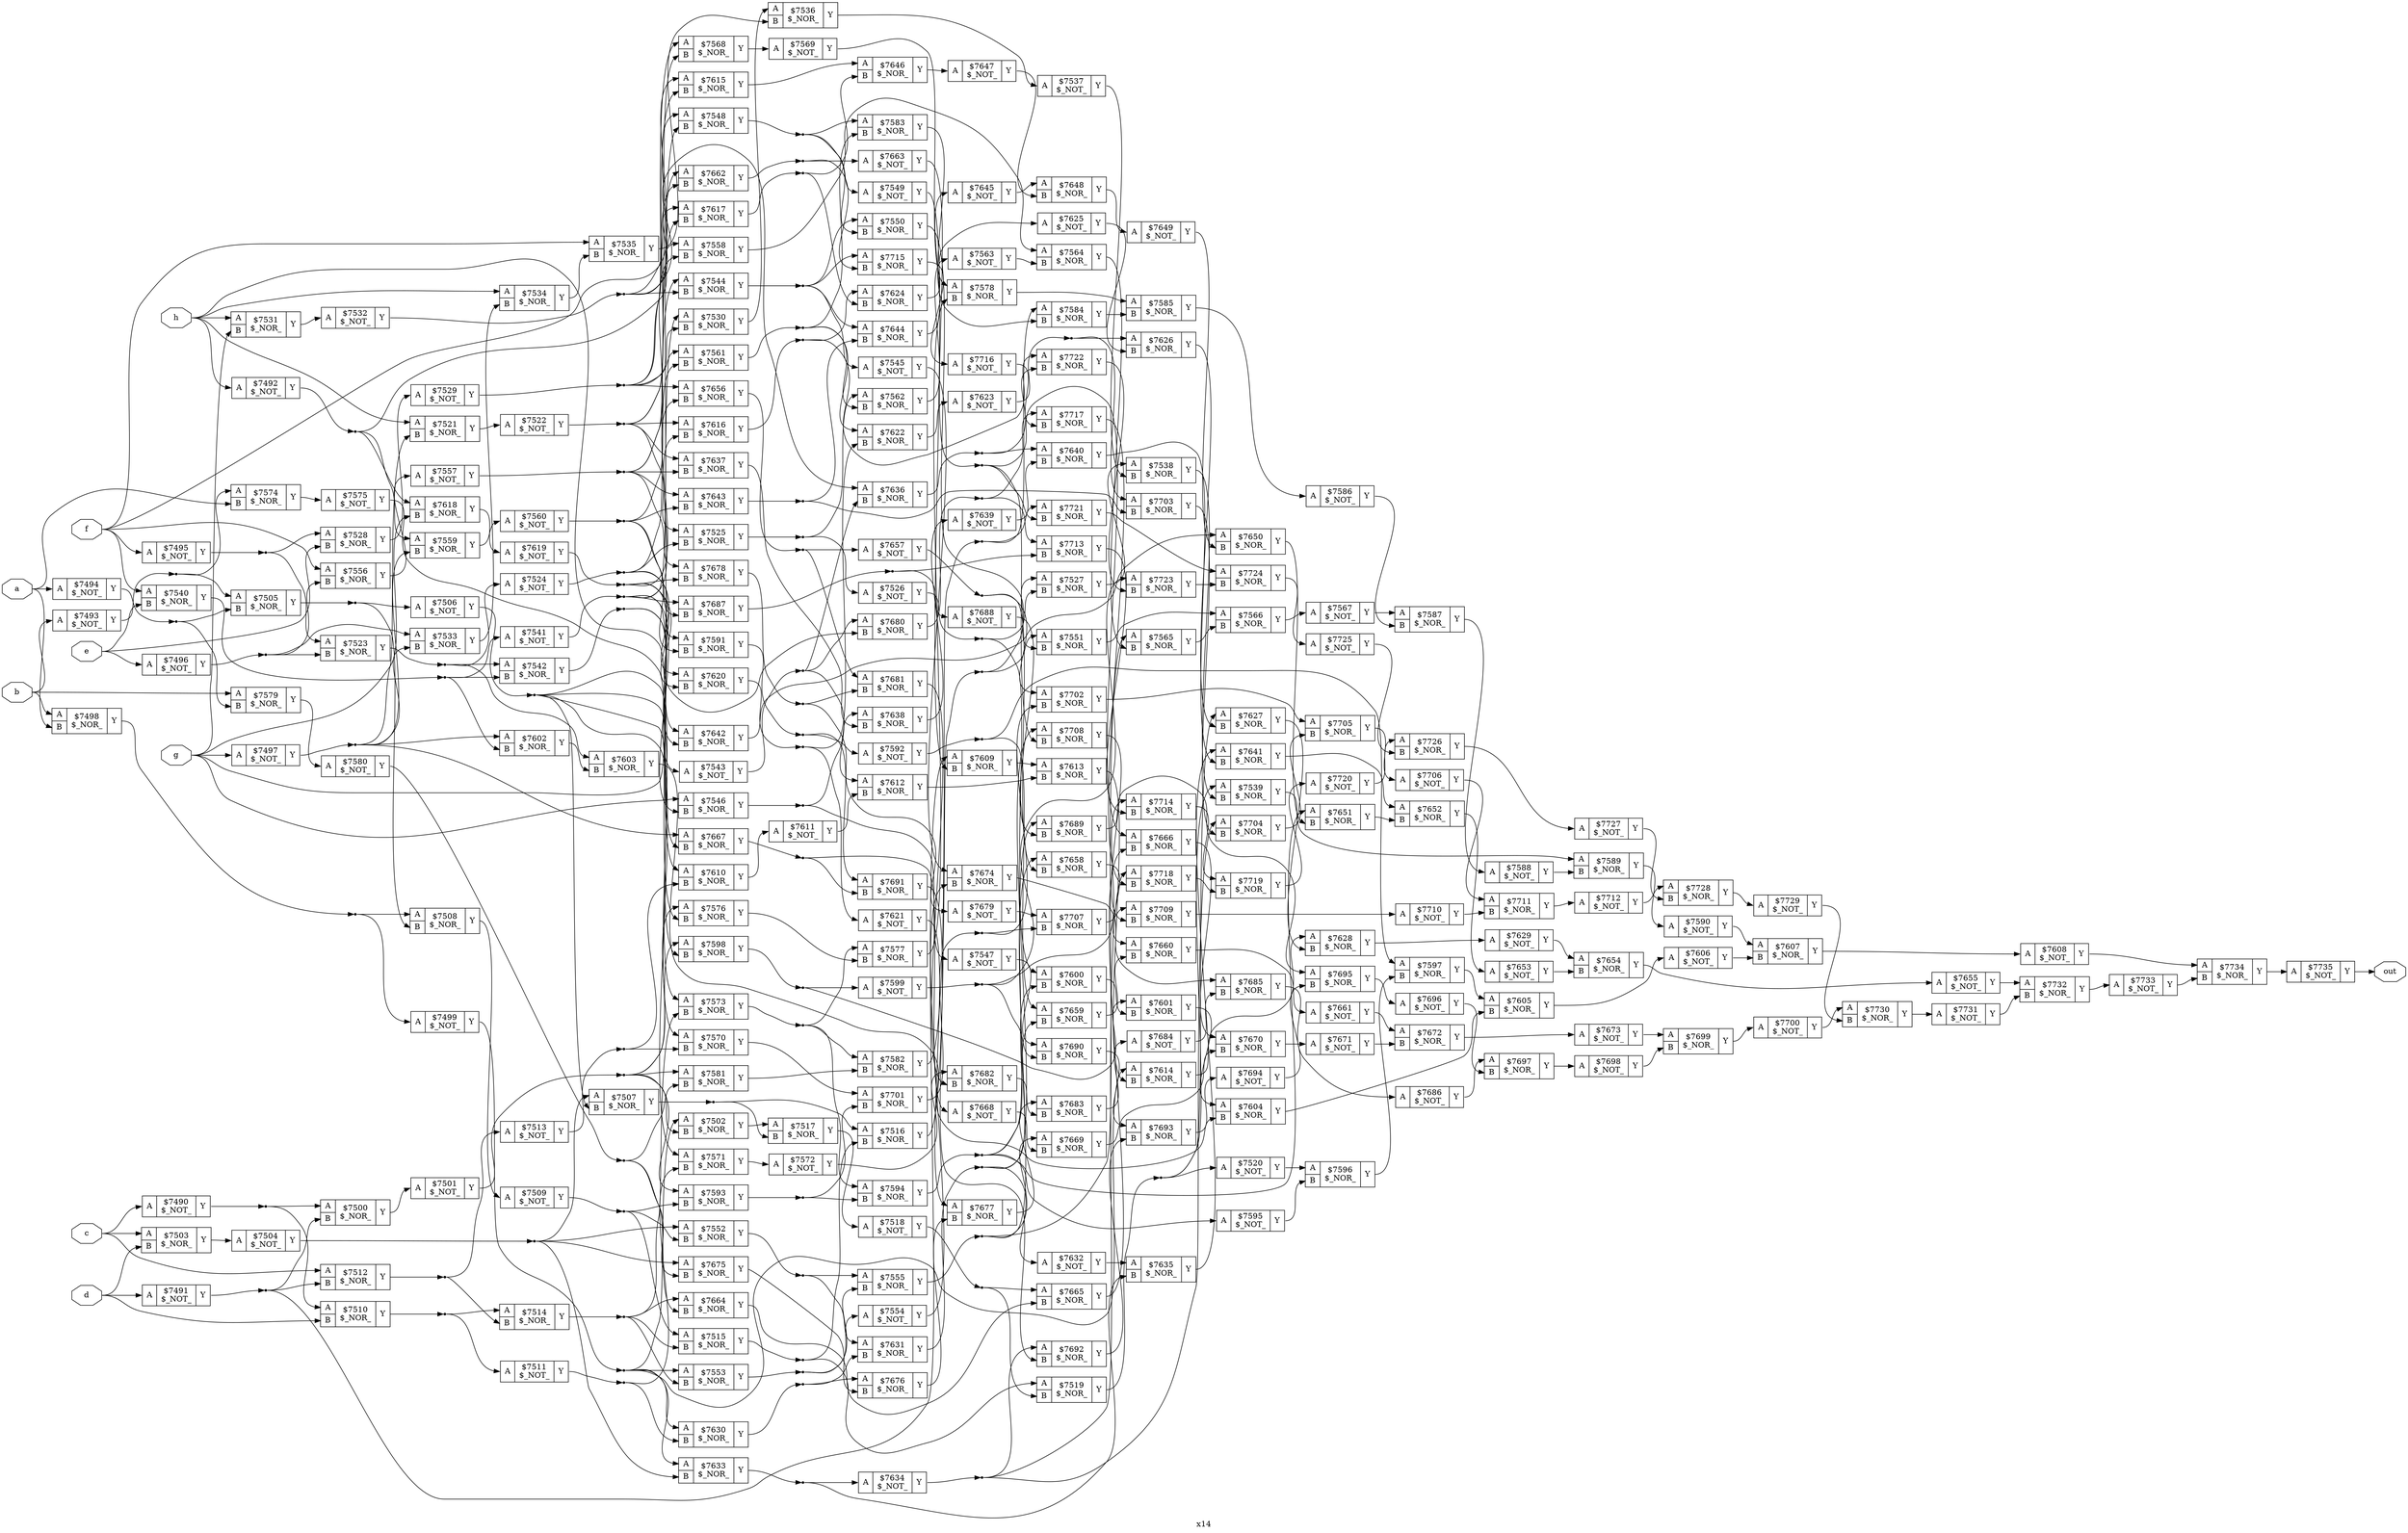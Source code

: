 digraph "x14" {
label="x14";
rankdir="LR";
remincross=true;
n246 [ shape=octagon, label="a", color="black", fontcolor="black" ];
n247 [ shape=octagon, label="b", color="black", fontcolor="black" ];
n248 [ shape=octagon, label="c", color="black", fontcolor="black" ];
n249 [ shape=octagon, label="d", color="black", fontcolor="black" ];
n250 [ shape=octagon, label="e", color="black", fontcolor="black" ];
n251 [ shape=octagon, label="f", color="black", fontcolor="black" ];
n252 [ shape=octagon, label="g", color="black", fontcolor="black" ];
n253 [ shape=octagon, label="h", color="black", fontcolor="black" ];
n254 [ shape=octagon, label="out", color="black", fontcolor="black" ];
c257 [ shape=record, label="{{<p255> A}|$7490\n$_NOT_|{<p256> Y}}" ];
c258 [ shape=record, label="{{<p255> A}|$7491\n$_NOT_|{<p256> Y}}" ];
c259 [ shape=record, label="{{<p255> A}|$7492\n$_NOT_|{<p256> Y}}" ];
c260 [ shape=record, label="{{<p255> A}|$7493\n$_NOT_|{<p256> Y}}" ];
c261 [ shape=record, label="{{<p255> A}|$7494\n$_NOT_|{<p256> Y}}" ];
c262 [ shape=record, label="{{<p255> A}|$7495\n$_NOT_|{<p256> Y}}" ];
c263 [ shape=record, label="{{<p255> A}|$7496\n$_NOT_|{<p256> Y}}" ];
c264 [ shape=record, label="{{<p255> A}|$7497\n$_NOT_|{<p256> Y}}" ];
c266 [ shape=record, label="{{<p255> A|<p265> B}|$7498\n$_NOR_|{<p256> Y}}" ];
c267 [ shape=record, label="{{<p255> A}|$7499\n$_NOT_|{<p256> Y}}" ];
c268 [ shape=record, label="{{<p255> A|<p265> B}|$7500\n$_NOR_|{<p256> Y}}" ];
c269 [ shape=record, label="{{<p255> A}|$7501\n$_NOT_|{<p256> Y}}" ];
c270 [ shape=record, label="{{<p255> A|<p265> B}|$7502\n$_NOR_|{<p256> Y}}" ];
c271 [ shape=record, label="{{<p255> A|<p265> B}|$7503\n$_NOR_|{<p256> Y}}" ];
c272 [ shape=record, label="{{<p255> A}|$7504\n$_NOT_|{<p256> Y}}" ];
c273 [ shape=record, label="{{<p255> A|<p265> B}|$7505\n$_NOR_|{<p256> Y}}" ];
c274 [ shape=record, label="{{<p255> A}|$7506\n$_NOT_|{<p256> Y}}" ];
c275 [ shape=record, label="{{<p255> A|<p265> B}|$7507\n$_NOR_|{<p256> Y}}" ];
c276 [ shape=record, label="{{<p255> A|<p265> B}|$7508\n$_NOR_|{<p256> Y}}" ];
c277 [ shape=record, label="{{<p255> A}|$7509\n$_NOT_|{<p256> Y}}" ];
c278 [ shape=record, label="{{<p255> A|<p265> B}|$7510\n$_NOR_|{<p256> Y}}" ];
c279 [ shape=record, label="{{<p255> A}|$7511\n$_NOT_|{<p256> Y}}" ];
c280 [ shape=record, label="{{<p255> A|<p265> B}|$7512\n$_NOR_|{<p256> Y}}" ];
c281 [ shape=record, label="{{<p255> A}|$7513\n$_NOT_|{<p256> Y}}" ];
c282 [ shape=record, label="{{<p255> A|<p265> B}|$7514\n$_NOR_|{<p256> Y}}" ];
c283 [ shape=record, label="{{<p255> A|<p265> B}|$7515\n$_NOR_|{<p256> Y}}" ];
c284 [ shape=record, label="{{<p255> A|<p265> B}|$7516\n$_NOR_|{<p256> Y}}" ];
c285 [ shape=record, label="{{<p255> A|<p265> B}|$7517\n$_NOR_|{<p256> Y}}" ];
c286 [ shape=record, label="{{<p255> A}|$7518\n$_NOT_|{<p256> Y}}" ];
c287 [ shape=record, label="{{<p255> A|<p265> B}|$7519\n$_NOR_|{<p256> Y}}" ];
c288 [ shape=record, label="{{<p255> A}|$7520\n$_NOT_|{<p256> Y}}" ];
c289 [ shape=record, label="{{<p255> A|<p265> B}|$7521\n$_NOR_|{<p256> Y}}" ];
c290 [ shape=record, label="{{<p255> A}|$7522\n$_NOT_|{<p256> Y}}" ];
c291 [ shape=record, label="{{<p255> A|<p265> B}|$7523\n$_NOR_|{<p256> Y}}" ];
c292 [ shape=record, label="{{<p255> A}|$7524\n$_NOT_|{<p256> Y}}" ];
c293 [ shape=record, label="{{<p255> A|<p265> B}|$7525\n$_NOR_|{<p256> Y}}" ];
c294 [ shape=record, label="{{<p255> A}|$7526\n$_NOT_|{<p256> Y}}" ];
c295 [ shape=record, label="{{<p255> A|<p265> B}|$7527\n$_NOR_|{<p256> Y}}" ];
c296 [ shape=record, label="{{<p255> A|<p265> B}|$7528\n$_NOR_|{<p256> Y}}" ];
c297 [ shape=record, label="{{<p255> A}|$7529\n$_NOT_|{<p256> Y}}" ];
c298 [ shape=record, label="{{<p255> A|<p265> B}|$7530\n$_NOR_|{<p256> Y}}" ];
c299 [ shape=record, label="{{<p255> A|<p265> B}|$7531\n$_NOR_|{<p256> Y}}" ];
c300 [ shape=record, label="{{<p255> A}|$7532\n$_NOT_|{<p256> Y}}" ];
c301 [ shape=record, label="{{<p255> A|<p265> B}|$7533\n$_NOR_|{<p256> Y}}" ];
c302 [ shape=record, label="{{<p255> A|<p265> B}|$7534\n$_NOR_|{<p256> Y}}" ];
c303 [ shape=record, label="{{<p255> A|<p265> B}|$7535\n$_NOR_|{<p256> Y}}" ];
c304 [ shape=record, label="{{<p255> A|<p265> B}|$7536\n$_NOR_|{<p256> Y}}" ];
c305 [ shape=record, label="{{<p255> A}|$7537\n$_NOT_|{<p256> Y}}" ];
c306 [ shape=record, label="{{<p255> A|<p265> B}|$7538\n$_NOR_|{<p256> Y}}" ];
c307 [ shape=record, label="{{<p255> A|<p265> B}|$7539\n$_NOR_|{<p256> Y}}" ];
c308 [ shape=record, label="{{<p255> A|<p265> B}|$7540\n$_NOR_|{<p256> Y}}" ];
c309 [ shape=record, label="{{<p255> A}|$7541\n$_NOT_|{<p256> Y}}" ];
c310 [ shape=record, label="{{<p255> A|<p265> B}|$7542\n$_NOR_|{<p256> Y}}" ];
c311 [ shape=record, label="{{<p255> A}|$7543\n$_NOT_|{<p256> Y}}" ];
c312 [ shape=record, label="{{<p255> A|<p265> B}|$7544\n$_NOR_|{<p256> Y}}" ];
c313 [ shape=record, label="{{<p255> A}|$7545\n$_NOT_|{<p256> Y}}" ];
c314 [ shape=record, label="{{<p255> A|<p265> B}|$7546\n$_NOR_|{<p256> Y}}" ];
c315 [ shape=record, label="{{<p255> A}|$7547\n$_NOT_|{<p256> Y}}" ];
c316 [ shape=record, label="{{<p255> A|<p265> B}|$7548\n$_NOR_|{<p256> Y}}" ];
c317 [ shape=record, label="{{<p255> A}|$7549\n$_NOT_|{<p256> Y}}" ];
c318 [ shape=record, label="{{<p255> A|<p265> B}|$7550\n$_NOR_|{<p256> Y}}" ];
c319 [ shape=record, label="{{<p255> A|<p265> B}|$7551\n$_NOR_|{<p256> Y}}" ];
c320 [ shape=record, label="{{<p255> A|<p265> B}|$7552\n$_NOR_|{<p256> Y}}" ];
c321 [ shape=record, label="{{<p255> A|<p265> B}|$7553\n$_NOR_|{<p256> Y}}" ];
c322 [ shape=record, label="{{<p255> A}|$7554\n$_NOT_|{<p256> Y}}" ];
c323 [ shape=record, label="{{<p255> A|<p265> B}|$7555\n$_NOR_|{<p256> Y}}" ];
c324 [ shape=record, label="{{<p255> A|<p265> B}|$7556\n$_NOR_|{<p256> Y}}" ];
c325 [ shape=record, label="{{<p255> A}|$7557\n$_NOT_|{<p256> Y}}" ];
c326 [ shape=record, label="{{<p255> A|<p265> B}|$7558\n$_NOR_|{<p256> Y}}" ];
c327 [ shape=record, label="{{<p255> A|<p265> B}|$7559\n$_NOR_|{<p256> Y}}" ];
c328 [ shape=record, label="{{<p255> A}|$7560\n$_NOT_|{<p256> Y}}" ];
c329 [ shape=record, label="{{<p255> A|<p265> B}|$7561\n$_NOR_|{<p256> Y}}" ];
c330 [ shape=record, label="{{<p255> A|<p265> B}|$7562\n$_NOR_|{<p256> Y}}" ];
c331 [ shape=record, label="{{<p255> A}|$7563\n$_NOT_|{<p256> Y}}" ];
c332 [ shape=record, label="{{<p255> A|<p265> B}|$7564\n$_NOR_|{<p256> Y}}" ];
c333 [ shape=record, label="{{<p255> A|<p265> B}|$7565\n$_NOR_|{<p256> Y}}" ];
c334 [ shape=record, label="{{<p255> A|<p265> B}|$7566\n$_NOR_|{<p256> Y}}" ];
c335 [ shape=record, label="{{<p255> A}|$7567\n$_NOT_|{<p256> Y}}" ];
c336 [ shape=record, label="{{<p255> A|<p265> B}|$7568\n$_NOR_|{<p256> Y}}" ];
c337 [ shape=record, label="{{<p255> A}|$7569\n$_NOT_|{<p256> Y}}" ];
c338 [ shape=record, label="{{<p255> A|<p265> B}|$7570\n$_NOR_|{<p256> Y}}" ];
c339 [ shape=record, label="{{<p255> A|<p265> B}|$7571\n$_NOR_|{<p256> Y}}" ];
c340 [ shape=record, label="{{<p255> A}|$7572\n$_NOT_|{<p256> Y}}" ];
c341 [ shape=record, label="{{<p255> A|<p265> B}|$7573\n$_NOR_|{<p256> Y}}" ];
c342 [ shape=record, label="{{<p255> A|<p265> B}|$7574\n$_NOR_|{<p256> Y}}" ];
c343 [ shape=record, label="{{<p255> A}|$7575\n$_NOT_|{<p256> Y}}" ];
c344 [ shape=record, label="{{<p255> A|<p265> B}|$7576\n$_NOR_|{<p256> Y}}" ];
c345 [ shape=record, label="{{<p255> A|<p265> B}|$7577\n$_NOR_|{<p256> Y}}" ];
c346 [ shape=record, label="{{<p255> A|<p265> B}|$7578\n$_NOR_|{<p256> Y}}" ];
c347 [ shape=record, label="{{<p255> A|<p265> B}|$7579\n$_NOR_|{<p256> Y}}" ];
c348 [ shape=record, label="{{<p255> A}|$7580\n$_NOT_|{<p256> Y}}" ];
c349 [ shape=record, label="{{<p255> A|<p265> B}|$7581\n$_NOR_|{<p256> Y}}" ];
c350 [ shape=record, label="{{<p255> A|<p265> B}|$7582\n$_NOR_|{<p256> Y}}" ];
c351 [ shape=record, label="{{<p255> A|<p265> B}|$7583\n$_NOR_|{<p256> Y}}" ];
c352 [ shape=record, label="{{<p255> A|<p265> B}|$7584\n$_NOR_|{<p256> Y}}" ];
c353 [ shape=record, label="{{<p255> A|<p265> B}|$7585\n$_NOR_|{<p256> Y}}" ];
c354 [ shape=record, label="{{<p255> A}|$7586\n$_NOT_|{<p256> Y}}" ];
c355 [ shape=record, label="{{<p255> A|<p265> B}|$7587\n$_NOR_|{<p256> Y}}" ];
c356 [ shape=record, label="{{<p255> A}|$7588\n$_NOT_|{<p256> Y}}" ];
c357 [ shape=record, label="{{<p255> A|<p265> B}|$7589\n$_NOR_|{<p256> Y}}" ];
c358 [ shape=record, label="{{<p255> A}|$7590\n$_NOT_|{<p256> Y}}" ];
c359 [ shape=record, label="{{<p255> A|<p265> B}|$7591\n$_NOR_|{<p256> Y}}" ];
c360 [ shape=record, label="{{<p255> A}|$7592\n$_NOT_|{<p256> Y}}" ];
c361 [ shape=record, label="{{<p255> A|<p265> B}|$7593\n$_NOR_|{<p256> Y}}" ];
c362 [ shape=record, label="{{<p255> A|<p265> B}|$7594\n$_NOR_|{<p256> Y}}" ];
c363 [ shape=record, label="{{<p255> A}|$7595\n$_NOT_|{<p256> Y}}" ];
c364 [ shape=record, label="{{<p255> A|<p265> B}|$7596\n$_NOR_|{<p256> Y}}" ];
c365 [ shape=record, label="{{<p255> A|<p265> B}|$7597\n$_NOR_|{<p256> Y}}" ];
c366 [ shape=record, label="{{<p255> A|<p265> B}|$7598\n$_NOR_|{<p256> Y}}" ];
c367 [ shape=record, label="{{<p255> A}|$7599\n$_NOT_|{<p256> Y}}" ];
c368 [ shape=record, label="{{<p255> A|<p265> B}|$7600\n$_NOR_|{<p256> Y}}" ];
c369 [ shape=record, label="{{<p255> A|<p265> B}|$7601\n$_NOR_|{<p256> Y}}" ];
c370 [ shape=record, label="{{<p255> A|<p265> B}|$7602\n$_NOR_|{<p256> Y}}" ];
c371 [ shape=record, label="{{<p255> A|<p265> B}|$7603\n$_NOR_|{<p256> Y}}" ];
c372 [ shape=record, label="{{<p255> A|<p265> B}|$7604\n$_NOR_|{<p256> Y}}" ];
c373 [ shape=record, label="{{<p255> A|<p265> B}|$7605\n$_NOR_|{<p256> Y}}" ];
c374 [ shape=record, label="{{<p255> A}|$7606\n$_NOT_|{<p256> Y}}" ];
c375 [ shape=record, label="{{<p255> A|<p265> B}|$7607\n$_NOR_|{<p256> Y}}" ];
c376 [ shape=record, label="{{<p255> A}|$7608\n$_NOT_|{<p256> Y}}" ];
c377 [ shape=record, label="{{<p255> A|<p265> B}|$7609\n$_NOR_|{<p256> Y}}" ];
c378 [ shape=record, label="{{<p255> A|<p265> B}|$7610\n$_NOR_|{<p256> Y}}" ];
c379 [ shape=record, label="{{<p255> A}|$7611\n$_NOT_|{<p256> Y}}" ];
c380 [ shape=record, label="{{<p255> A|<p265> B}|$7612\n$_NOR_|{<p256> Y}}" ];
c381 [ shape=record, label="{{<p255> A|<p265> B}|$7613\n$_NOR_|{<p256> Y}}" ];
c382 [ shape=record, label="{{<p255> A|<p265> B}|$7614\n$_NOR_|{<p256> Y}}" ];
c383 [ shape=record, label="{{<p255> A|<p265> B}|$7615\n$_NOR_|{<p256> Y}}" ];
c384 [ shape=record, label="{{<p255> A|<p265> B}|$7616\n$_NOR_|{<p256> Y}}" ];
c385 [ shape=record, label="{{<p255> A|<p265> B}|$7617\n$_NOR_|{<p256> Y}}" ];
c386 [ shape=record, label="{{<p255> A|<p265> B}|$7618\n$_NOR_|{<p256> Y}}" ];
c387 [ shape=record, label="{{<p255> A}|$7619\n$_NOT_|{<p256> Y}}" ];
c388 [ shape=record, label="{{<p255> A|<p265> B}|$7620\n$_NOR_|{<p256> Y}}" ];
c389 [ shape=record, label="{{<p255> A}|$7621\n$_NOT_|{<p256> Y}}" ];
c390 [ shape=record, label="{{<p255> A|<p265> B}|$7622\n$_NOR_|{<p256> Y}}" ];
c391 [ shape=record, label="{{<p255> A}|$7623\n$_NOT_|{<p256> Y}}" ];
c392 [ shape=record, label="{{<p255> A|<p265> B}|$7624\n$_NOR_|{<p256> Y}}" ];
c393 [ shape=record, label="{{<p255> A}|$7625\n$_NOT_|{<p256> Y}}" ];
c394 [ shape=record, label="{{<p255> A|<p265> B}|$7626\n$_NOR_|{<p256> Y}}" ];
c395 [ shape=record, label="{{<p255> A|<p265> B}|$7627\n$_NOR_|{<p256> Y}}" ];
c396 [ shape=record, label="{{<p255> A|<p265> B}|$7628\n$_NOR_|{<p256> Y}}" ];
c397 [ shape=record, label="{{<p255> A}|$7629\n$_NOT_|{<p256> Y}}" ];
c398 [ shape=record, label="{{<p255> A|<p265> B}|$7630\n$_NOR_|{<p256> Y}}" ];
c399 [ shape=record, label="{{<p255> A|<p265> B}|$7631\n$_NOR_|{<p256> Y}}" ];
c400 [ shape=record, label="{{<p255> A}|$7632\n$_NOT_|{<p256> Y}}" ];
c401 [ shape=record, label="{{<p255> A|<p265> B}|$7633\n$_NOR_|{<p256> Y}}" ];
c402 [ shape=record, label="{{<p255> A}|$7634\n$_NOT_|{<p256> Y}}" ];
c403 [ shape=record, label="{{<p255> A|<p265> B}|$7635\n$_NOR_|{<p256> Y}}" ];
c404 [ shape=record, label="{{<p255> A|<p265> B}|$7636\n$_NOR_|{<p256> Y}}" ];
c405 [ shape=record, label="{{<p255> A|<p265> B}|$7637\n$_NOR_|{<p256> Y}}" ];
c406 [ shape=record, label="{{<p255> A|<p265> B}|$7638\n$_NOR_|{<p256> Y}}" ];
c407 [ shape=record, label="{{<p255> A}|$7639\n$_NOT_|{<p256> Y}}" ];
c408 [ shape=record, label="{{<p255> A|<p265> B}|$7640\n$_NOR_|{<p256> Y}}" ];
c409 [ shape=record, label="{{<p255> A|<p265> B}|$7641\n$_NOR_|{<p256> Y}}" ];
c410 [ shape=record, label="{{<p255> A|<p265> B}|$7642\n$_NOR_|{<p256> Y}}" ];
c411 [ shape=record, label="{{<p255> A|<p265> B}|$7643\n$_NOR_|{<p256> Y}}" ];
c412 [ shape=record, label="{{<p255> A|<p265> B}|$7644\n$_NOR_|{<p256> Y}}" ];
c413 [ shape=record, label="{{<p255> A}|$7645\n$_NOT_|{<p256> Y}}" ];
c414 [ shape=record, label="{{<p255> A|<p265> B}|$7646\n$_NOR_|{<p256> Y}}" ];
c415 [ shape=record, label="{{<p255> A}|$7647\n$_NOT_|{<p256> Y}}" ];
c416 [ shape=record, label="{{<p255> A|<p265> B}|$7648\n$_NOR_|{<p256> Y}}" ];
c417 [ shape=record, label="{{<p255> A}|$7649\n$_NOT_|{<p256> Y}}" ];
c418 [ shape=record, label="{{<p255> A|<p265> B}|$7650\n$_NOR_|{<p256> Y}}" ];
c419 [ shape=record, label="{{<p255> A|<p265> B}|$7651\n$_NOR_|{<p256> Y}}" ];
c420 [ shape=record, label="{{<p255> A|<p265> B}|$7652\n$_NOR_|{<p256> Y}}" ];
c421 [ shape=record, label="{{<p255> A}|$7653\n$_NOT_|{<p256> Y}}" ];
c422 [ shape=record, label="{{<p255> A|<p265> B}|$7654\n$_NOR_|{<p256> Y}}" ];
c423 [ shape=record, label="{{<p255> A}|$7655\n$_NOT_|{<p256> Y}}" ];
c424 [ shape=record, label="{{<p255> A|<p265> B}|$7656\n$_NOR_|{<p256> Y}}" ];
c425 [ shape=record, label="{{<p255> A}|$7657\n$_NOT_|{<p256> Y}}" ];
c426 [ shape=record, label="{{<p255> A|<p265> B}|$7658\n$_NOR_|{<p256> Y}}" ];
c427 [ shape=record, label="{{<p255> A|<p265> B}|$7659\n$_NOR_|{<p256> Y}}" ];
c428 [ shape=record, label="{{<p255> A|<p265> B}|$7660\n$_NOR_|{<p256> Y}}" ];
c429 [ shape=record, label="{{<p255> A}|$7661\n$_NOT_|{<p256> Y}}" ];
c430 [ shape=record, label="{{<p255> A|<p265> B}|$7662\n$_NOR_|{<p256> Y}}" ];
c431 [ shape=record, label="{{<p255> A}|$7663\n$_NOT_|{<p256> Y}}" ];
c432 [ shape=record, label="{{<p255> A|<p265> B}|$7664\n$_NOR_|{<p256> Y}}" ];
c433 [ shape=record, label="{{<p255> A|<p265> B}|$7665\n$_NOR_|{<p256> Y}}" ];
c434 [ shape=record, label="{{<p255> A|<p265> B}|$7666\n$_NOR_|{<p256> Y}}" ];
c435 [ shape=record, label="{{<p255> A|<p265> B}|$7667\n$_NOR_|{<p256> Y}}" ];
c436 [ shape=record, label="{{<p255> A}|$7668\n$_NOT_|{<p256> Y}}" ];
c437 [ shape=record, label="{{<p255> A|<p265> B}|$7669\n$_NOR_|{<p256> Y}}" ];
c438 [ shape=record, label="{{<p255> A|<p265> B}|$7670\n$_NOR_|{<p256> Y}}" ];
c439 [ shape=record, label="{{<p255> A}|$7671\n$_NOT_|{<p256> Y}}" ];
c440 [ shape=record, label="{{<p255> A|<p265> B}|$7672\n$_NOR_|{<p256> Y}}" ];
c441 [ shape=record, label="{{<p255> A}|$7673\n$_NOT_|{<p256> Y}}" ];
c442 [ shape=record, label="{{<p255> A|<p265> B}|$7674\n$_NOR_|{<p256> Y}}" ];
c443 [ shape=record, label="{{<p255> A|<p265> B}|$7675\n$_NOR_|{<p256> Y}}" ];
c444 [ shape=record, label="{{<p255> A|<p265> B}|$7676\n$_NOR_|{<p256> Y}}" ];
c445 [ shape=record, label="{{<p255> A|<p265> B}|$7677\n$_NOR_|{<p256> Y}}" ];
c446 [ shape=record, label="{{<p255> A|<p265> B}|$7678\n$_NOR_|{<p256> Y}}" ];
c447 [ shape=record, label="{{<p255> A}|$7679\n$_NOT_|{<p256> Y}}" ];
c448 [ shape=record, label="{{<p255> A|<p265> B}|$7680\n$_NOR_|{<p256> Y}}" ];
c449 [ shape=record, label="{{<p255> A|<p265> B}|$7681\n$_NOR_|{<p256> Y}}" ];
c450 [ shape=record, label="{{<p255> A|<p265> B}|$7682\n$_NOR_|{<p256> Y}}" ];
c451 [ shape=record, label="{{<p255> A|<p265> B}|$7683\n$_NOR_|{<p256> Y}}" ];
c452 [ shape=record, label="{{<p255> A}|$7684\n$_NOT_|{<p256> Y}}" ];
c453 [ shape=record, label="{{<p255> A|<p265> B}|$7685\n$_NOR_|{<p256> Y}}" ];
c454 [ shape=record, label="{{<p255> A}|$7686\n$_NOT_|{<p256> Y}}" ];
c455 [ shape=record, label="{{<p255> A|<p265> B}|$7687\n$_NOR_|{<p256> Y}}" ];
c456 [ shape=record, label="{{<p255> A}|$7688\n$_NOT_|{<p256> Y}}" ];
c457 [ shape=record, label="{{<p255> A|<p265> B}|$7689\n$_NOR_|{<p256> Y}}" ];
c458 [ shape=record, label="{{<p255> A|<p265> B}|$7690\n$_NOR_|{<p256> Y}}" ];
c459 [ shape=record, label="{{<p255> A|<p265> B}|$7691\n$_NOR_|{<p256> Y}}" ];
c460 [ shape=record, label="{{<p255> A|<p265> B}|$7692\n$_NOR_|{<p256> Y}}" ];
c461 [ shape=record, label="{{<p255> A|<p265> B}|$7693\n$_NOR_|{<p256> Y}}" ];
c462 [ shape=record, label="{{<p255> A}|$7694\n$_NOT_|{<p256> Y}}" ];
c463 [ shape=record, label="{{<p255> A|<p265> B}|$7695\n$_NOR_|{<p256> Y}}" ];
c464 [ shape=record, label="{{<p255> A}|$7696\n$_NOT_|{<p256> Y}}" ];
c465 [ shape=record, label="{{<p255> A|<p265> B}|$7697\n$_NOR_|{<p256> Y}}" ];
c466 [ shape=record, label="{{<p255> A}|$7698\n$_NOT_|{<p256> Y}}" ];
c467 [ shape=record, label="{{<p255> A|<p265> B}|$7699\n$_NOR_|{<p256> Y}}" ];
c468 [ shape=record, label="{{<p255> A}|$7700\n$_NOT_|{<p256> Y}}" ];
c469 [ shape=record, label="{{<p255> A|<p265> B}|$7701\n$_NOR_|{<p256> Y}}" ];
c470 [ shape=record, label="{{<p255> A|<p265> B}|$7702\n$_NOR_|{<p256> Y}}" ];
c471 [ shape=record, label="{{<p255> A|<p265> B}|$7703\n$_NOR_|{<p256> Y}}" ];
c472 [ shape=record, label="{{<p255> A|<p265> B}|$7704\n$_NOR_|{<p256> Y}}" ];
c473 [ shape=record, label="{{<p255> A|<p265> B}|$7705\n$_NOR_|{<p256> Y}}" ];
c474 [ shape=record, label="{{<p255> A}|$7706\n$_NOT_|{<p256> Y}}" ];
c475 [ shape=record, label="{{<p255> A|<p265> B}|$7707\n$_NOR_|{<p256> Y}}" ];
c476 [ shape=record, label="{{<p255> A|<p265> B}|$7708\n$_NOR_|{<p256> Y}}" ];
c477 [ shape=record, label="{{<p255> A|<p265> B}|$7709\n$_NOR_|{<p256> Y}}" ];
c478 [ shape=record, label="{{<p255> A}|$7710\n$_NOT_|{<p256> Y}}" ];
c479 [ shape=record, label="{{<p255> A|<p265> B}|$7711\n$_NOR_|{<p256> Y}}" ];
c480 [ shape=record, label="{{<p255> A}|$7712\n$_NOT_|{<p256> Y}}" ];
c481 [ shape=record, label="{{<p255> A|<p265> B}|$7713\n$_NOR_|{<p256> Y}}" ];
c482 [ shape=record, label="{{<p255> A|<p265> B}|$7714\n$_NOR_|{<p256> Y}}" ];
c483 [ shape=record, label="{{<p255> A|<p265> B}|$7715\n$_NOR_|{<p256> Y}}" ];
c484 [ shape=record, label="{{<p255> A}|$7716\n$_NOT_|{<p256> Y}}" ];
c485 [ shape=record, label="{{<p255> A|<p265> B}|$7717\n$_NOR_|{<p256> Y}}" ];
c486 [ shape=record, label="{{<p255> A|<p265> B}|$7718\n$_NOR_|{<p256> Y}}" ];
c487 [ shape=record, label="{{<p255> A|<p265> B}|$7719\n$_NOR_|{<p256> Y}}" ];
c488 [ shape=record, label="{{<p255> A}|$7720\n$_NOT_|{<p256> Y}}" ];
c489 [ shape=record, label="{{<p255> A|<p265> B}|$7721\n$_NOR_|{<p256> Y}}" ];
c490 [ shape=record, label="{{<p255> A|<p265> B}|$7722\n$_NOR_|{<p256> Y}}" ];
c491 [ shape=record, label="{{<p255> A|<p265> B}|$7723\n$_NOR_|{<p256> Y}}" ];
c492 [ shape=record, label="{{<p255> A|<p265> B}|$7724\n$_NOR_|{<p256> Y}}" ];
c493 [ shape=record, label="{{<p255> A}|$7725\n$_NOT_|{<p256> Y}}" ];
c494 [ shape=record, label="{{<p255> A|<p265> B}|$7726\n$_NOR_|{<p256> Y}}" ];
c495 [ shape=record, label="{{<p255> A}|$7727\n$_NOT_|{<p256> Y}}" ];
c496 [ shape=record, label="{{<p255> A|<p265> B}|$7728\n$_NOR_|{<p256> Y}}" ];
c497 [ shape=record, label="{{<p255> A}|$7729\n$_NOT_|{<p256> Y}}" ];
c498 [ shape=record, label="{{<p255> A|<p265> B}|$7730\n$_NOR_|{<p256> Y}}" ];
c499 [ shape=record, label="{{<p255> A}|$7731\n$_NOT_|{<p256> Y}}" ];
c500 [ shape=record, label="{{<p255> A|<p265> B}|$7732\n$_NOR_|{<p256> Y}}" ];
c501 [ shape=record, label="{{<p255> A}|$7733\n$_NOT_|{<p256> Y}}" ];
c502 [ shape=record, label="{{<p255> A|<p265> B}|$7734\n$_NOR_|{<p256> Y}}" ];
c503 [ shape=record, label="{{<p255> A}|$7735\n$_NOT_|{<p256> Y}}" ];
n1 [ shape=point ];
c348:p256:e -> n1:w [color="black", label=""];
n1:e -> c349:p265:w [color="black", label=""];
n1:e -> c432:p265:w [color="black", label=""];
n1:e -> c443:p265:w [color="black", label=""];
c357:p256:e -> c358:p255:w [color="black", label=""];
c438:p256:e -> c439:p255:w [color="black", label=""];
c439:p256:e -> c440:p265:w [color="black", label=""];
c440:p256:e -> c441:p255:w [color="black", label=""];
c441:p256:e -> c467:p255:w [color="black", label=""];
c442:p256:e -> c453:p255:w [color="black", label=""];
c443:p256:e -> c444:p265:w [color="black", label=""];
c444:p256:e -> c445:p265:w [color="black", label=""];
c445:p256:e -> c451:p255:w [color="black", label=""];
n108 [ shape=point ];
c446:p256:e -> n108:w [color="black", label=""];
n108:e -> c447:p255:w [color="black", label=""];
n108:e -> c449:p265:w [color="black", label=""];
c447:p256:e -> c475:p255:w [color="black", label=""];
n11 [ shape=point ];
c257:p256:e -> n11:w [color="black", label=""];
n11:e -> c268:p255:w [color="black", label=""];
n11:e -> c278:p255:w [color="black", label=""];
n110 [ shape=point ];
c267:p256:e -> n110:w [color="black", label=""];
n110:e -> c270:p255:w [color="black", label=""];
n110:e -> c321:p255:w [color="black", label=""];
n110:e -> c382:p255:w [color="black", label=""];
n110:e -> c398:p255:w [color="black", label=""];
n110:e -> c401:p255:w [color="black", label=""];
n111 [ shape=point ];
c448:p256:e -> n111:w [color="black", label=""];
n111:e -> c481:p255:w [color="black", label=""];
n111:e -> c485:p255:w [color="black", label=""];
c449:p256:e -> c450:p265:w [color="black", label=""];
c450:p256:e -> c451:p265:w [color="black", label=""];
c451:p256:e -> c452:p255:w [color="black", label=""];
c452:p256:e -> c453:p265:w [color="black", label=""];
c453:p256:e -> c454:p255:w [color="black", label=""];
c454:p256:e -> c465:p255:w [color="black", label=""];
n118 [ shape=point ];
c455:p256:e -> n118:w [color="black", label=""];
n118:e -> c456:p255:w [color="black", label=""];
n118:e -> c481:p265:w [color="black", label=""];
c456:p256:e -> c457:p265:w [color="black", label=""];
c358:p256:e -> c375:p255:w [color="black", label=""];
c457:p256:e -> c463:p255:w [color="black", label=""];
c268:p256:e -> c269:p255:w [color="black", label=""];
c458:p256:e -> c461:p255:w [color="black", label=""];
c459:p256:e -> c460:p265:w [color="black", label=""];
c460:p256:e -> c461:p265:w [color="black", label=""];
c461:p256:e -> c462:p255:w [color="black", label=""];
c462:p256:e -> c463:p265:w [color="black", label=""];
c463:p256:e -> c464:p255:w [color="black", label=""];
c464:p256:e -> c465:p265:w [color="black", label=""];
c465:p256:e -> c466:p255:w [color="black", label=""];
n13 [ shape=point ];
c359:p256:e -> n13:w [color="black", label=""];
n13:e -> c360:p255:w [color="black", label=""];
n13:e -> c459:p255:w [color="black", label=""];
c466:p256:e -> c467:p265:w [color="black", label=""];
c467:p256:e -> c468:p255:w [color="black", label=""];
n132 [ shape=point ];
c269:p256:e -> n132:w [color="black", label=""];
n132:e -> c270:p265:w [color="black", label=""];
n132:e -> c344:p255:w [color="black", label=""];
n132:e -> c349:p255:w [color="black", label=""];
n132:e -> c361:p255:w [color="black", label=""];
n132:e -> c366:p255:w [color="black", label=""];
c468:p256:e -> c498:p255:w [color="black", label=""];
n134 [ shape=point ];
c469:p256:e -> n134:w [color="black", label=""];
n134:e -> c470:p265:w [color="black", label=""];
n134:e -> c475:p265:w [color="black", label=""];
c470:p256:e -> c473:p255:w [color="black", label=""];
c471:p256:e -> c472:p265:w [color="black", label=""];
c472:p256:e -> c473:p265:w [color="black", label=""];
c473:p256:e -> c474:p255:w [color="black", label=""];
c474:p256:e -> c479:p255:w [color="black", label=""];
n14 [ shape=point ];
c360:p256:e -> n14:w [color="black", label=""];
n14:e -> c365:p255:w [color="black", label=""];
n14:e -> c427:p255:w [color="black", label=""];
c475:p256:e -> c477:p255:w [color="black", label=""];
c476:p256:e -> c477:p265:w [color="black", label=""];
c477:p256:e -> c478:p255:w [color="black", label=""];
c270:p256:e -> c285:p255:w [color="black", label=""];
c478:p256:e -> c479:p265:w [color="black", label=""];
c479:p256:e -> c480:p255:w [color="black", label=""];
c480:p256:e -> c496:p255:w [color="black", label=""];
c481:p256:e -> c482:p265:w [color="black", label=""];
c482:p256:e -> c487:p255:w [color="black", label=""];
c483:p256:e -> c484:p255:w [color="black", label=""];
n15 [ shape=point ];
c361:p256:e -> n15:w [color="black", label=""];
n15:e -> c362:p265:w [color="black", label=""];
n15:e -> c469:p265:w [color="black", label=""];
c484:p256:e -> c485:p265:w [color="black", label=""];
c485:p256:e -> c486:p265:w [color="black", label=""];
c486:p256:e -> c487:p265:w [color="black", label=""];
c487:p256:e -> c488:p255:w [color="black", label=""];
c271:p256:e -> c272:p255:w [color="black", label=""];
c488:p256:e -> c494:p255:w [color="black", label=""];
c489:p256:e -> c492:p255:w [color="black", label=""];
c490:p256:e -> c491:p265:w [color="black", label=""];
c491:p256:e -> c492:p265:w [color="black", label=""];
c492:p256:e -> c493:p255:w [color="black", label=""];
n16 [ shape=point ];
c362:p256:e -> n16:w [color="black", label=""];
n16:e -> c363:p255:w [color="black", label=""];
n16:e -> c368:p265:w [color="black", label=""];
n16:e -> c419:p255:w [color="black", label=""];
n16:e -> c457:p255:w [color="black", label=""];
c493:p256:e -> c494:p265:w [color="black", label=""];
c494:p256:e -> c495:p255:w [color="black", label=""];
c495:p256:e -> c496:p265:w [color="black", label=""];
c496:p256:e -> c497:p255:w [color="black", label=""];
c497:p256:e -> c498:p265:w [color="black", label=""];
n165 [ shape=point ];
c272:p256:e -> n165:w [color="black", label=""];
n165:e -> c275:p255:w [color="black", label=""];
n165:e -> c320:p255:w [color="black", label=""];
n165:e -> c401:p265:w [color="black", label=""];
n165:e -> c443:p255:w [color="black", label=""];
c498:p256:e -> c499:p255:w [color="black", label=""];
c499:p256:e -> c500:p265:w [color="black", label=""];
c500:p256:e -> c501:p255:w [color="black", label=""];
c501:p256:e -> c502:p265:w [color="black", label=""];
c363:p256:e -> c364:p265:w [color="black", label=""];
c502:p256:e -> c503:p255:w [color="black", label=""];
n171 [ shape=point ];
c273:p256:e -> n171:w [color="black", label=""];
n171:e -> c274:p255:w [color="black", label=""];
n171:e -> c276:p265:w [color="black", label=""];
n172 [ shape=point ];
c274:p256:e -> n172:w [color="black", label=""];
n172:e -> c275:p265:w [color="black", label=""];
n172:e -> c338:p255:w [color="black", label=""];
n172:e -> c339:p255:w [color="black", label=""];
n172:e -> c341:p255:w [color="black", label=""];
n172:e -> c366:p265:w [color="black", label=""];
n173 [ shape=point ];
c275:p256:e -> n173:w [color="black", label=""];
n173:e -> c284:p255:w [color="black", label=""];
n173:e -> c285:p265:w [color="black", label=""];
c276:p256:e -> c277:p255:w [color="black", label=""];
n175 [ shape=point ];
c277:p256:e -> n175:w [color="black", label=""];
n175:e -> c283:p255:w [color="black", label=""];
n175:e -> c320:p265:w [color="black", label=""];
n175:e -> c361:p265:w [color="black", label=""];
n176 [ shape=point ];
c278:p256:e -> n176:w [color="black", label=""];
n176:e -> c279:p255:w [color="black", label=""];
n176:e -> c282:p255:w [color="black", label=""];
n177 [ shape=point ];
c279:p256:e -> n177:w [color="black", label=""];
n177:e -> c339:p265:w [color="black", label=""];
n177:e -> c398:p265:w [color="black", label=""];
n178 [ shape=point ];
c280:p256:e -> n178:w [color="black", label=""];
n178:e -> c281:p255:w [color="black", label=""];
n178:e -> c282:p265:w [color="black", label=""];
n179 [ shape=point ];
c281:p256:e -> n179:w [color="black", label=""];
n179:e -> c338:p265:w [color="black", label=""];
n179:e -> c378:p265:w [color="black", label=""];
c364:p256:e -> c365:p265:w [color="black", label=""];
n180 [ shape=point ];
c282:p256:e -> n180:w [color="black", label=""];
n180:e -> c283:p265:w [color="black", label=""];
n180:e -> c321:p265:w [color="black", label=""];
n180:e -> c341:p265:w [color="black", label=""];
n180:e -> c432:p255:w [color="black", label=""];
n181 [ shape=point ];
c283:p256:e -> n181:w [color="black", label=""];
n181:e -> c284:p265:w [color="black", label=""];
n181:e -> c287:p255:w [color="black", label=""];
n182 [ shape=point ];
c284:p256:e -> n182:w [color="black", label=""];
n182:e -> c295:p255:w [color="black", label=""];
n182:e -> c319:p255:w [color="black", label=""];
c285:p256:e -> c286:p255:w [color="black", label=""];
n184 [ shape=point ];
c286:p256:e -> n184:w [color="black", label=""];
n184:e -> c287:p265:w [color="black", label=""];
n184:e -> c433:p255:w [color="black", label=""];
n185 [ shape=point ];
c287:p256:e -> n185:w [color="black", label=""];
n185:e -> c288:p255:w [color="black", label=""];
n185:e -> c307:p255:w [color="black", label=""];
n185:e -> c395:p255:w [color="black", label=""];
c288:p256:e -> c364:p255:w [color="black", label=""];
c289:p256:e -> c290:p255:w [color="black", label=""];
n188 [ shape=point ];
c290:p256:e -> n188:w [color="black", label=""];
n188:e -> c293:p255:w [color="black", label=""];
n188:e -> c383:p265:w [color="black", label=""];
n188:e -> c384:p255:w [color="black", label=""];
n188:e -> c405:p255:w [color="black", label=""];
n188:e -> c430:p255:w [color="black", label=""];
n189 [ shape=point ];
c291:p256:e -> n189:w [color="black", label=""];
n189:e -> c292:p255:w [color="black", label=""];
n189:e -> c310:p255:w [color="black", label=""];
n189:e -> c371:p255:w [color="black", label=""];
c365:p256:e -> c373:p255:w [color="black", label=""];
n190 [ shape=point ];
c292:p256:e -> n190:w [color="black", label=""];
n190:e -> c293:p265:w [color="black", label=""];
n190:e -> c312:p255:w [color="black", label=""];
n190:e -> c359:p255:w [color="black", label=""];
n190:e -> c388:p255:w [color="black", label=""];
n191 [ shape=point ];
c293:p256:e -> n191:w [color="black", label=""];
n191:e -> c294:p255:w [color="black", label=""];
n191:e -> c330:p255:w [color="black", label=""];
n192 [ shape=point ];
c294:p256:e -> n192:w [color="black", label=""];
n192:e -> c295:p265:w [color="black", label=""];
n192:e -> c368:p255:w [color="black", label=""];
c295:p256:e -> c306:p255:w [color="black", label=""];
c296:p256:e -> c297:p255:w [color="black", label=""];
n195 [ shape=point ];
c297:p256:e -> n195:w [color="black", label=""];
n195:e -> c298:p265:w [color="black", label=""];
n195:e -> c329:p255:w [color="black", label=""];
n195:e -> c336:p255:w [color="black", label=""];
n195:e -> c424:p255:w [color="black", label=""];
n195:e -> c430:p265:w [color="black", label=""];
c298:p256:e -> c304:p255:w [color="black", label=""];
c299:p256:e -> c300:p255:w [color="black", label=""];
n198 [ shape=point ];
c300:p256:e -> n198:w [color="black", label=""];
n198:e -> c312:p265:w [color="black", label=""];
n198:e -> c316:p255:w [color="black", label=""];
n198:e -> c336:p265:w [color="black", label=""];
n198:e -> c385:p255:w [color="black", label=""];
n198:e -> c404:p255:w [color="black", label=""];
c301:p256:e -> c302:p265:w [color="black", label=""];
c349:p256:e -> c350:p265:w [color="black", label=""];
n20 [ shape=point ];
c366:p256:e -> n20:w [color="black", label=""];
n20:e -> c367:p255:w [color="black", label=""];
n20:e -> c369:p255:w [color="black", label=""];
c302:p256:e -> c303:p265:w [color="black", label=""];
c303:p256:e -> c304:p265:w [color="black", label=""];
c304:p256:e -> c305:p255:w [color="black", label=""];
c305:p256:e -> c306:p265:w [color="black", label=""];
c306:p256:e -> c307:p265:w [color="black", label=""];
c307:p256:e -> c357:p255:w [color="black", label=""];
n206 [ shape=point ];
c308:p256:e -> n206:w [color="black", label=""];
n206:e -> c309:p255:w [color="black", label=""];
n206:e -> c310:p265:w [color="black", label=""];
n206:e -> c370:p265:w [color="black", label=""];
n207 [ shape=point ];
c309:p256:e -> n207:w [color="black", label=""];
n207:e -> c314:p265:w [color="black", label=""];
n207:e -> c316:p265:w [color="black", label=""];
n207:e -> c384:p265:w [color="black", label=""];
n207:e -> c435:p265:w [color="black", label=""];
n207:e -> c455:p255:w [color="black", label=""];
n208 [ shape=point ];
c310:p256:e -> n208:w [color="black", label=""];
n208:e -> c311:p255:w [color="black", label=""];
n208:e -> c410:p255:w [color="black", label=""];
n209 [ shape=point ];
c311:p256:e -> n209:w [color="black", label=""];
n209:e -> c380:p255:w [color="black", label=""];
n209:e -> c404:p265:w [color="black", label=""];
n209:e -> c448:p255:w [color="black", label=""];
n21 [ shape=point ];
c367:p256:e -> n21:w [color="black", label=""];
n21:e -> c458:p265:w [color="black", label=""];
n21:e -> c482:p255:w [color="black", label=""];
n21:e -> c491:p255:w [color="black", label=""];
n210 [ shape=point ];
c312:p256:e -> n210:w [color="black", label=""];
n210:e -> c313:p255:w [color="black", label=""];
n210:e -> c318:p255:w [color="black", label=""];
n210:e -> c412:p255:w [color="black", label=""];
n210:e -> c483:p255:w [color="black", label=""];
c313:p256:e -> c442:p255:w [color="black", label=""];
n212 [ shape=point ];
c314:p256:e -> n212:w [color="black", label=""];
n212:e -> c315:p255:w [color="black", label=""];
n212:e -> c406:p255:w [color="black", label=""];
c315:p256:e -> c458:p255:w [color="black", label=""];
n214 [ shape=point ];
c316:p256:e -> n214:w [color="black", label=""];
n214:e -> c317:p255:w [color="black", label=""];
n214:e -> c318:p265:w [color="black", label=""];
n214:e -> c351:p255:w [color="black", label=""];
c317:p256:e -> c377:p265:w [color="black", label=""];
c318:p256:e -> c319:p265:w [color="black", label=""];
c319:p256:e -> c334:p255:w [color="black", label=""];
n218 [ shape=point ];
c320:p256:e -> n218:w [color="black", label=""];
n218:e -> c323:p255:w [color="black", label=""];
n218:e -> c399:p255:w [color="black", label=""];
n219 [ shape=point ];
c321:p256:e -> n219:w [color="black", label=""];
n219:e -> c322:p255:w [color="black", label=""];
n219:e -> c323:p265:w [color="black", label=""];
n22 [ shape=point ];
c258:p256:e -> n22:w [color="black", label=""];
n22:e -> c268:p265:w [color="black", label=""];
n22:e -> c280:p265:w [color="black", label=""];
n22:e -> c377:p255:w [color="black", label=""];
c322:p256:e -> c442:p265:w [color="black", label=""];
n221 [ shape=point ];
c323:p256:e -> n221:w [color="black", label=""];
n221:e -> c333:p255:w [color="black", label=""];
n221:e -> c426:p255:w [color="black", label=""];
n221:e -> c437:p255:w [color="black", label=""];
c324:p256:e -> c325:p255:w [color="black", label=""];
n223 [ shape=point ];
c325:p256:e -> n223:w [color="black", label=""];
n223:e -> c326:p265:w [color="black", label=""];
n223:e -> c385:p265:w [color="black", label=""];
n223:e -> c405:p265:w [color="black", label=""];
n223:e -> c411:p255:w [color="black", label=""];
n223:e -> c446:p255:w [color="black", label=""];
c326:p256:e -> c332:p255:w [color="black", label=""];
c327:p256:e -> c328:p255:w [color="black", label=""];
n226 [ shape=point ];
c328:p256:e -> n226:w [color="black", label=""];
n226:e -> c329:p265:w [color="black", label=""];
n226:e -> c359:p265:w [color="black", label=""];
n226:e -> c411:p265:w [color="black", label=""];
n226:e -> c455:p265:w [color="black", label=""];
n227 [ shape=point ];
c329:p256:e -> n227:w [color="black", label=""];
n227:e -> c330:p265:w [color="black", label=""];
n227:e -> c351:p265:w [color="black", label=""];
n227:e -> c390:p255:w [color="black", label=""];
c330:p256:e -> c331:p255:w [color="black", label=""];
c331:p256:e -> c332:p265:w [color="black", label=""];
c368:p256:e -> c369:p265:w [color="black", label=""];
c332:p256:e -> c333:p265:w [color="black", label=""];
c333:p256:e -> c334:p265:w [color="black", label=""];
c334:p256:e -> c335:p255:w [color="black", label=""];
c335:p256:e -> c355:p255:w [color="black", label=""];
c336:p256:e -> c337:p255:w [color="black", label=""];
c337:p256:e -> c346:p255:w [color="black", label=""];
c338:p256:e -> c469:p255:w [color="black", label=""];
c339:p256:e -> c340:p255:w [color="black", label=""];
c340:p256:e -> c450:p255:w [color="black", label=""];
n239 [ shape=point ];
c341:p256:e -> n239:w [color="black", label=""];
n239:e -> c345:p255:w [color="black", label=""];
n239:e -> c350:p255:w [color="black", label=""];
n239:e -> c362:p255:w [color="black", label=""];
c369:p256:e -> c372:p255:w [color="black", label=""];
c342:p256:e -> c343:p255:w [color="black", label=""];
c343:p256:e -> c344:p265:w [color="black", label=""];
c344:p256:e -> c345:p265:w [color="black", label=""];
c345:p256:e -> c346:p265:w [color="black", label=""];
c346:p256:e -> c353:p255:w [color="black", label=""];
c347:p256:e -> c348:p255:w [color="black", label=""];
n246:e -> c261:p255:w [color="black", label=""];
n246:e -> c266:p265:w [color="black", label=""];
n246:e -> c342:p265:w [color="black", label=""];
n247:e -> c260:p255:w [color="black", label=""];
n247:e -> c266:p255:w [color="black", label=""];
n247:e -> c347:p255:w [color="black", label=""];
n248:e -> c257:p255:w [color="black", label=""];
n248:e -> c271:p255:w [color="black", label=""];
n248:e -> c280:p255:w [color="black", label=""];
n249:e -> c258:p255:w [color="black", label=""];
n249:e -> c271:p265:w [color="black", label=""];
n249:e -> c278:p265:w [color="black", label=""];
c370:p256:e -> c371:p265:w [color="black", label=""];
n250:e -> c263:p255:w [color="black", label=""];
n250:e -> c296:p265:w [color="black", label=""];
n250:e -> c308:p265:w [color="black", label=""];
n251:e -> c262:p255:w [color="black", label=""];
n251:e -> c303:p255:w [color="black", label=""];
n251:e -> c308:p255:w [color="black", label=""];
n251:e -> c324:p255:w [color="black", label=""];
n251:e -> c383:p255:w [color="black", label=""];
n252:e -> c264:p255:w [color="black", label=""];
n252:e -> c298:p255:w [color="black", label=""];
n252:e -> c299:p265:w [color="black", label=""];
n252:e -> c314:p255:w [color="black", label=""];
n252:e -> c386:p265:w [color="black", label=""];
n253:e -> c259:p255:w [color="black", label=""];
n253:e -> c289:p255:w [color="black", label=""];
n253:e -> c299:p255:w [color="black", label=""];
n253:e -> c302:p255:w [color="black", label=""];
n253:e -> c378:p255:w [color="black", label=""];
c503:p256:e -> n254:w [color="black", label=""];
c371:p256:e -> c372:p265:w [color="black", label=""];
c372:p256:e -> c373:p265:w [color="black", label=""];
c373:p256:e -> c374:p255:w [color="black", label=""];
c374:p256:e -> c375:p265:w [color="black", label=""];
n3 [ shape=point ];
c350:p256:e -> n3:w [color="black", label=""];
n3:e -> c352:p255:w [color="black", label=""];
n3:e -> c489:p255:w [color="black", label=""];
c375:p256:e -> c376:p255:w [color="black", label=""];
c376:p256:e -> c502:p255:w [color="black", label=""];
c377:p256:e -> c381:p255:w [color="black", label=""];
n33 [ shape=point ];
c259:p256:e -> n33:w [color="black", label=""];
n33:e -> c326:p255:w [color="black", label=""];
n33:e -> c327:p255:w [color="black", label=""];
n33:e -> c386:p255:w [color="black", label=""];
c378:p256:e -> c379:p255:w [color="black", label=""];
c379:p256:e -> c380:p265:w [color="black", label=""];
c380:p256:e -> c381:p265:w [color="black", label=""];
c381:p256:e -> c382:p265:w [color="black", label=""];
c382:p256:e -> c396:p255:w [color="black", label=""];
c383:p256:e -> c414:p255:w [color="black", label=""];
c351:p256:e -> c352:p265:w [color="black", label=""];
n40 [ shape=point ];
c384:p256:e -> n40:w [color="black", label=""];
n40:e -> c392:p255:w [color="black", label=""];
n40:e -> c490:p255:w [color="black", label=""];
n41 [ shape=point ];
c385:p256:e -> n41:w [color="black", label=""];
n41:e -> c392:p265:w [color="black", label=""];
n41:e -> c414:p265:w [color="black", label=""];
c386:p256:e -> c387:p255:w [color="black", label=""];
n43 [ shape=point ];
c387:p256:e -> n43:w [color="black", label=""];
n43:e -> c388:p265:w [color="black", label=""];
n43:e -> c410:p265:w [color="black", label=""];
n43:e -> c424:p265:w [color="black", label=""];
n43:e -> c446:p265:w [color="black", label=""];
n43:e -> c448:p265:w [color="black", label=""];
n44 [ shape=point ];
c260:p256:e -> n44:w [color="black", label=""];
n44:e -> c273:p255:w [color="black", label=""];
n44:e -> c342:p255:w [color="black", label=""];
n45 [ shape=point ];
c388:p256:e -> n45:w [color="black", label=""];
n45:e -> c389:p255:w [color="black", label=""];
n45:e -> c390:p265:w [color="black", label=""];
c389:p256:e -> c445:p255:w [color="black", label=""];
c390:p256:e -> c391:p255:w [color="black", label=""];
n48 [ shape=point ];
c391:p256:e -> n48:w [color="black", label=""];
n48:e -> c394:p255:w [color="black", label=""];
n48:e -> c471:p255:w [color="black", label=""];
c392:p256:e -> c393:p255:w [color="black", label=""];
c352:p256:e -> c353:p265:w [color="black", label=""];
c393:p256:e -> c394:p265:w [color="black", label=""];
c394:p256:e -> c395:p265:w [color="black", label=""];
c395:p256:e -> c396:p265:w [color="black", label=""];
c396:p256:e -> c397:p255:w [color="black", label=""];
c397:p256:e -> c422:p255:w [color="black", label=""];
n55 [ shape=point ];
c261:p256:e -> n55:w [color="black", label=""];
n55:e -> c273:p265:w [color="black", label=""];
n55:e -> c347:p265:w [color="black", label=""];
n56 [ shape=point ];
c398:p256:e -> n56:w [color="black", label=""];
n56:e -> c399:p265:w [color="black", label=""];
n56:e -> c444:p255:w [color="black", label=""];
n57 [ shape=point ];
c399:p256:e -> n57:w [color="black", label=""];
n57:e -> c400:p255:w [color="black", label=""];
n57:e -> c427:p265:w [color="black", label=""];
n57:e -> c476:p255:w [color="black", label=""];
c400:p256:e -> c403:p255:w [color="black", label=""];
n59 [ shape=point ];
c401:p256:e -> n59:w [color="black", label=""];
n59:e -> c402:p255:w [color="black", label=""];
n59:e -> c403:p265:w [color="black", label=""];
c353:p256:e -> c354:p255:w [color="black", label=""];
n60 [ shape=point ];
c402:p256:e -> n60:w [color="black", label=""];
n60:e -> c460:p255:w [color="black", label=""];
n60:e -> c472:p255:w [color="black", label=""];
n60:e -> c486:p255:w [color="black", label=""];
c403:p256:e -> c409:p255:w [color="black", label=""];
n62 [ shape=point ];
c404:p256:e -> n62:w [color="black", label=""];
n62:e -> c408:p255:w [color="black", label=""];
n62:e -> c490:p265:w [color="black", label=""];
c405:p256:e -> c406:p265:w [color="black", label=""];
c406:p256:e -> c407:p255:w [color="black", label=""];
c407:p256:e -> c408:p265:w [color="black", label=""];
n66 [ shape=point ];
c262:p256:e -> n66:w [color="black", label=""];
n66:e -> c291:p255:w [color="black", label=""];
n66:e -> c296:p255:w [color="black", label=""];
c408:p256:e -> c409:p265:w [color="black", label=""];
c409:p256:e -> c420:p255:w [color="black", label=""];
c410:p256:e -> c418:p255:w [color="black", label=""];
c354:p256:e -> c355:p265:w [color="black", label=""];
n70 [ shape=point ];
c411:p256:e -> n70:w [color="black", label=""];
n70:e -> c412:p265:w [color="black", label=""];
n70:e -> c471:p265:w [color="black", label=""];
c412:p256:e -> c413:p255:w [color="black", label=""];
c413:p256:e -> c416:p255:w [color="black", label=""];
c414:p256:e -> c415:p255:w [color="black", label=""];
c415:p256:e -> c416:p265:w [color="black", label=""];
c416:p256:e -> c417:p255:w [color="black", label=""];
c417:p256:e -> c418:p265:w [color="black", label=""];
n77 [ shape=point ];
c263:p256:e -> n77:w [color="black", label=""];
n77:e -> c291:p265:w [color="black", label=""];
n77:e -> c301:p255:w [color="black", label=""];
n77:e -> c324:p265:w [color="black", label=""];
c418:p256:e -> c419:p265:w [color="black", label=""];
c419:p256:e -> c420:p265:w [color="black", label=""];
c355:p256:e -> c356:p255:w [color="black", label=""];
c420:p256:e -> c421:p255:w [color="black", label=""];
c421:p256:e -> c422:p265:w [color="black", label=""];
c422:p256:e -> c423:p255:w [color="black", label=""];
c423:p256:e -> c500:p255:w [color="black", label=""];
n84 [ shape=point ];
c424:p256:e -> n84:w [color="black", label=""];
n84:e -> c425:p255:w [color="black", label=""];
n84:e -> c449:p255:w [color="black", label=""];
n85 [ shape=point ];
c425:p256:e -> n85:w [color="black", label=""];
n85:e -> c426:p265:w [color="black", label=""];
n85:e -> c470:p255:w [color="black", label=""];
c426:p256:e -> c428:p255:w [color="black", label=""];
c427:p256:e -> c428:p265:w [color="black", label=""];
n88 [ shape=point ];
c264:p256:e -> n88:w [color="black", label=""];
n88:e -> c289:p265:w [color="black", label=""];
n88:e -> c301:p265:w [color="black", label=""];
n88:e -> c327:p265:w [color="black", label=""];
n88:e -> c370:p255:w [color="black", label=""];
n88:e -> c435:p255:w [color="black", label=""];
c428:p256:e -> c429:p255:w [color="black", label=""];
c356:p256:e -> c357:p265:w [color="black", label=""];
c429:p256:e -> c440:p255:w [color="black", label=""];
n91 [ shape=point ];
c430:p256:e -> n91:w [color="black", label=""];
n91:e -> c431:p255:w [color="black", label=""];
n91:e -> c483:p265:w [color="black", label=""];
n92 [ shape=point ];
c431:p256:e -> n92:w [color="black", label=""];
n92:e -> c434:p255:w [color="black", label=""];
n92:e -> c476:p265:w [color="black", label=""];
n92:e -> c489:p265:w [color="black", label=""];
c432:p256:e -> c433:p265:w [color="black", label=""];
c433:p256:e -> c434:p265:w [color="black", label=""];
c434:p256:e -> c438:p255:w [color="black", label=""];
n96 [ shape=point ];
c435:p256:e -> n96:w [color="black", label=""];
n96:e -> c436:p255:w [color="black", label=""];
n96:e -> c459:p265:w [color="black", label=""];
c436:p256:e -> c437:p265:w [color="black", label=""];
c437:p256:e -> c438:p265:w [color="black", label=""];
n99 [ shape=point ];
c266:p256:e -> n99:w [color="black", label=""];
n99:e -> c267:p255:w [color="black", label=""];
n99:e -> c276:p255:w [color="black", label=""];
}
